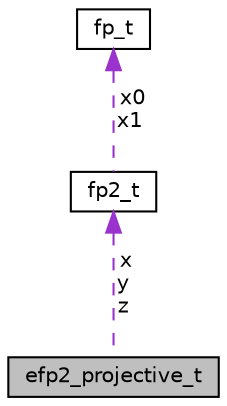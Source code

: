 digraph "efp2_projective_t"
{
 // LATEX_PDF_SIZE
  edge [fontname="Helvetica",fontsize="10",labelfontname="Helvetica",labelfontsize="10"];
  node [fontname="Helvetica",fontsize="10",shape=record];
  Node1 [label="efp2_projective_t",height=0.2,width=0.4,color="black", fillcolor="grey75", style="filled", fontcolor="black",tooltip=" "];
  Node2 -> Node1 [dir="back",color="darkorchid3",fontsize="10",style="dashed",label=" x\ny\nz" ,fontname="Helvetica"];
  Node2 [label="fp2_t",height=0.2,width=0.4,color="black", fillcolor="white", style="filled",URL="$structfp2__t.html",tooltip=" "];
  Node3 -> Node2 [dir="back",color="darkorchid3",fontsize="10",style="dashed",label=" x0\nx1" ,fontname="Helvetica"];
  Node3 [label="fp_t",height=0.2,width=0.4,color="black", fillcolor="white", style="filled",URL="$structfp__t.html",tooltip=" "];
}
